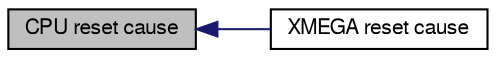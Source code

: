 digraph structs
{
  edge [fontname="FreeSans",fontsize="10",labelfontname="FreeSans",labelfontsize="10"];
  node [fontname="FreeSans",fontsize="10",shape=record];
  rankdir=LR;
  Node0 [label="CPU reset cause",height=0.2,width=0.4,color="black", fillcolor="grey75", style="filled" fontcolor="black"];
  Node1 [label="XMEGA reset cause",height=0.2,width=0.4,color="black", fillcolor="white", style="filled",URL="$group__xmega__reset__cause__group.html"];
  Node0->Node1 [shape=plaintext, color="midnightblue", dir="back", style="solid"];
}
